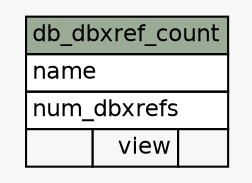 // dot 2.38.0 on Mac OS X 10.9.3
// SchemaSpy rev 590
digraph "db_dbxref_count" {
  graph [
    rankdir="RL"
    bgcolor="#f7f7f7"
    nodesep="0.18"
    ranksep="0.46"
    fontname="Helvetica"
    fontsize="11"
  ];
  node [
    fontname="Helvetica"
    fontsize="11"
    shape="plaintext"
  ];
  edge [
    arrowsize="0.8"
  ];
  "db_dbxref_count" [
    label=<
    <TABLE BORDER="0" CELLBORDER="1" CELLSPACING="0" BGCOLOR="#ffffff">
      <TR><TD COLSPAN="3" BGCOLOR="#9bab96" ALIGN="CENTER">db_dbxref_count</TD></TR>
      <TR><TD PORT="name" COLSPAN="3" ALIGN="LEFT">name</TD></TR>
      <TR><TD PORT="num_dbxrefs" COLSPAN="3" ALIGN="LEFT">num_dbxrefs</TD></TR>
      <TR><TD ALIGN="LEFT" BGCOLOR="#f7f7f7">  </TD><TD ALIGN="RIGHT" BGCOLOR="#f7f7f7">view</TD><TD ALIGN="RIGHT" BGCOLOR="#f7f7f7">  </TD></TR>
    </TABLE>>
    URL="tables/db_dbxref_count.html"
    tooltip="db_dbxref_count"
  ];
}
